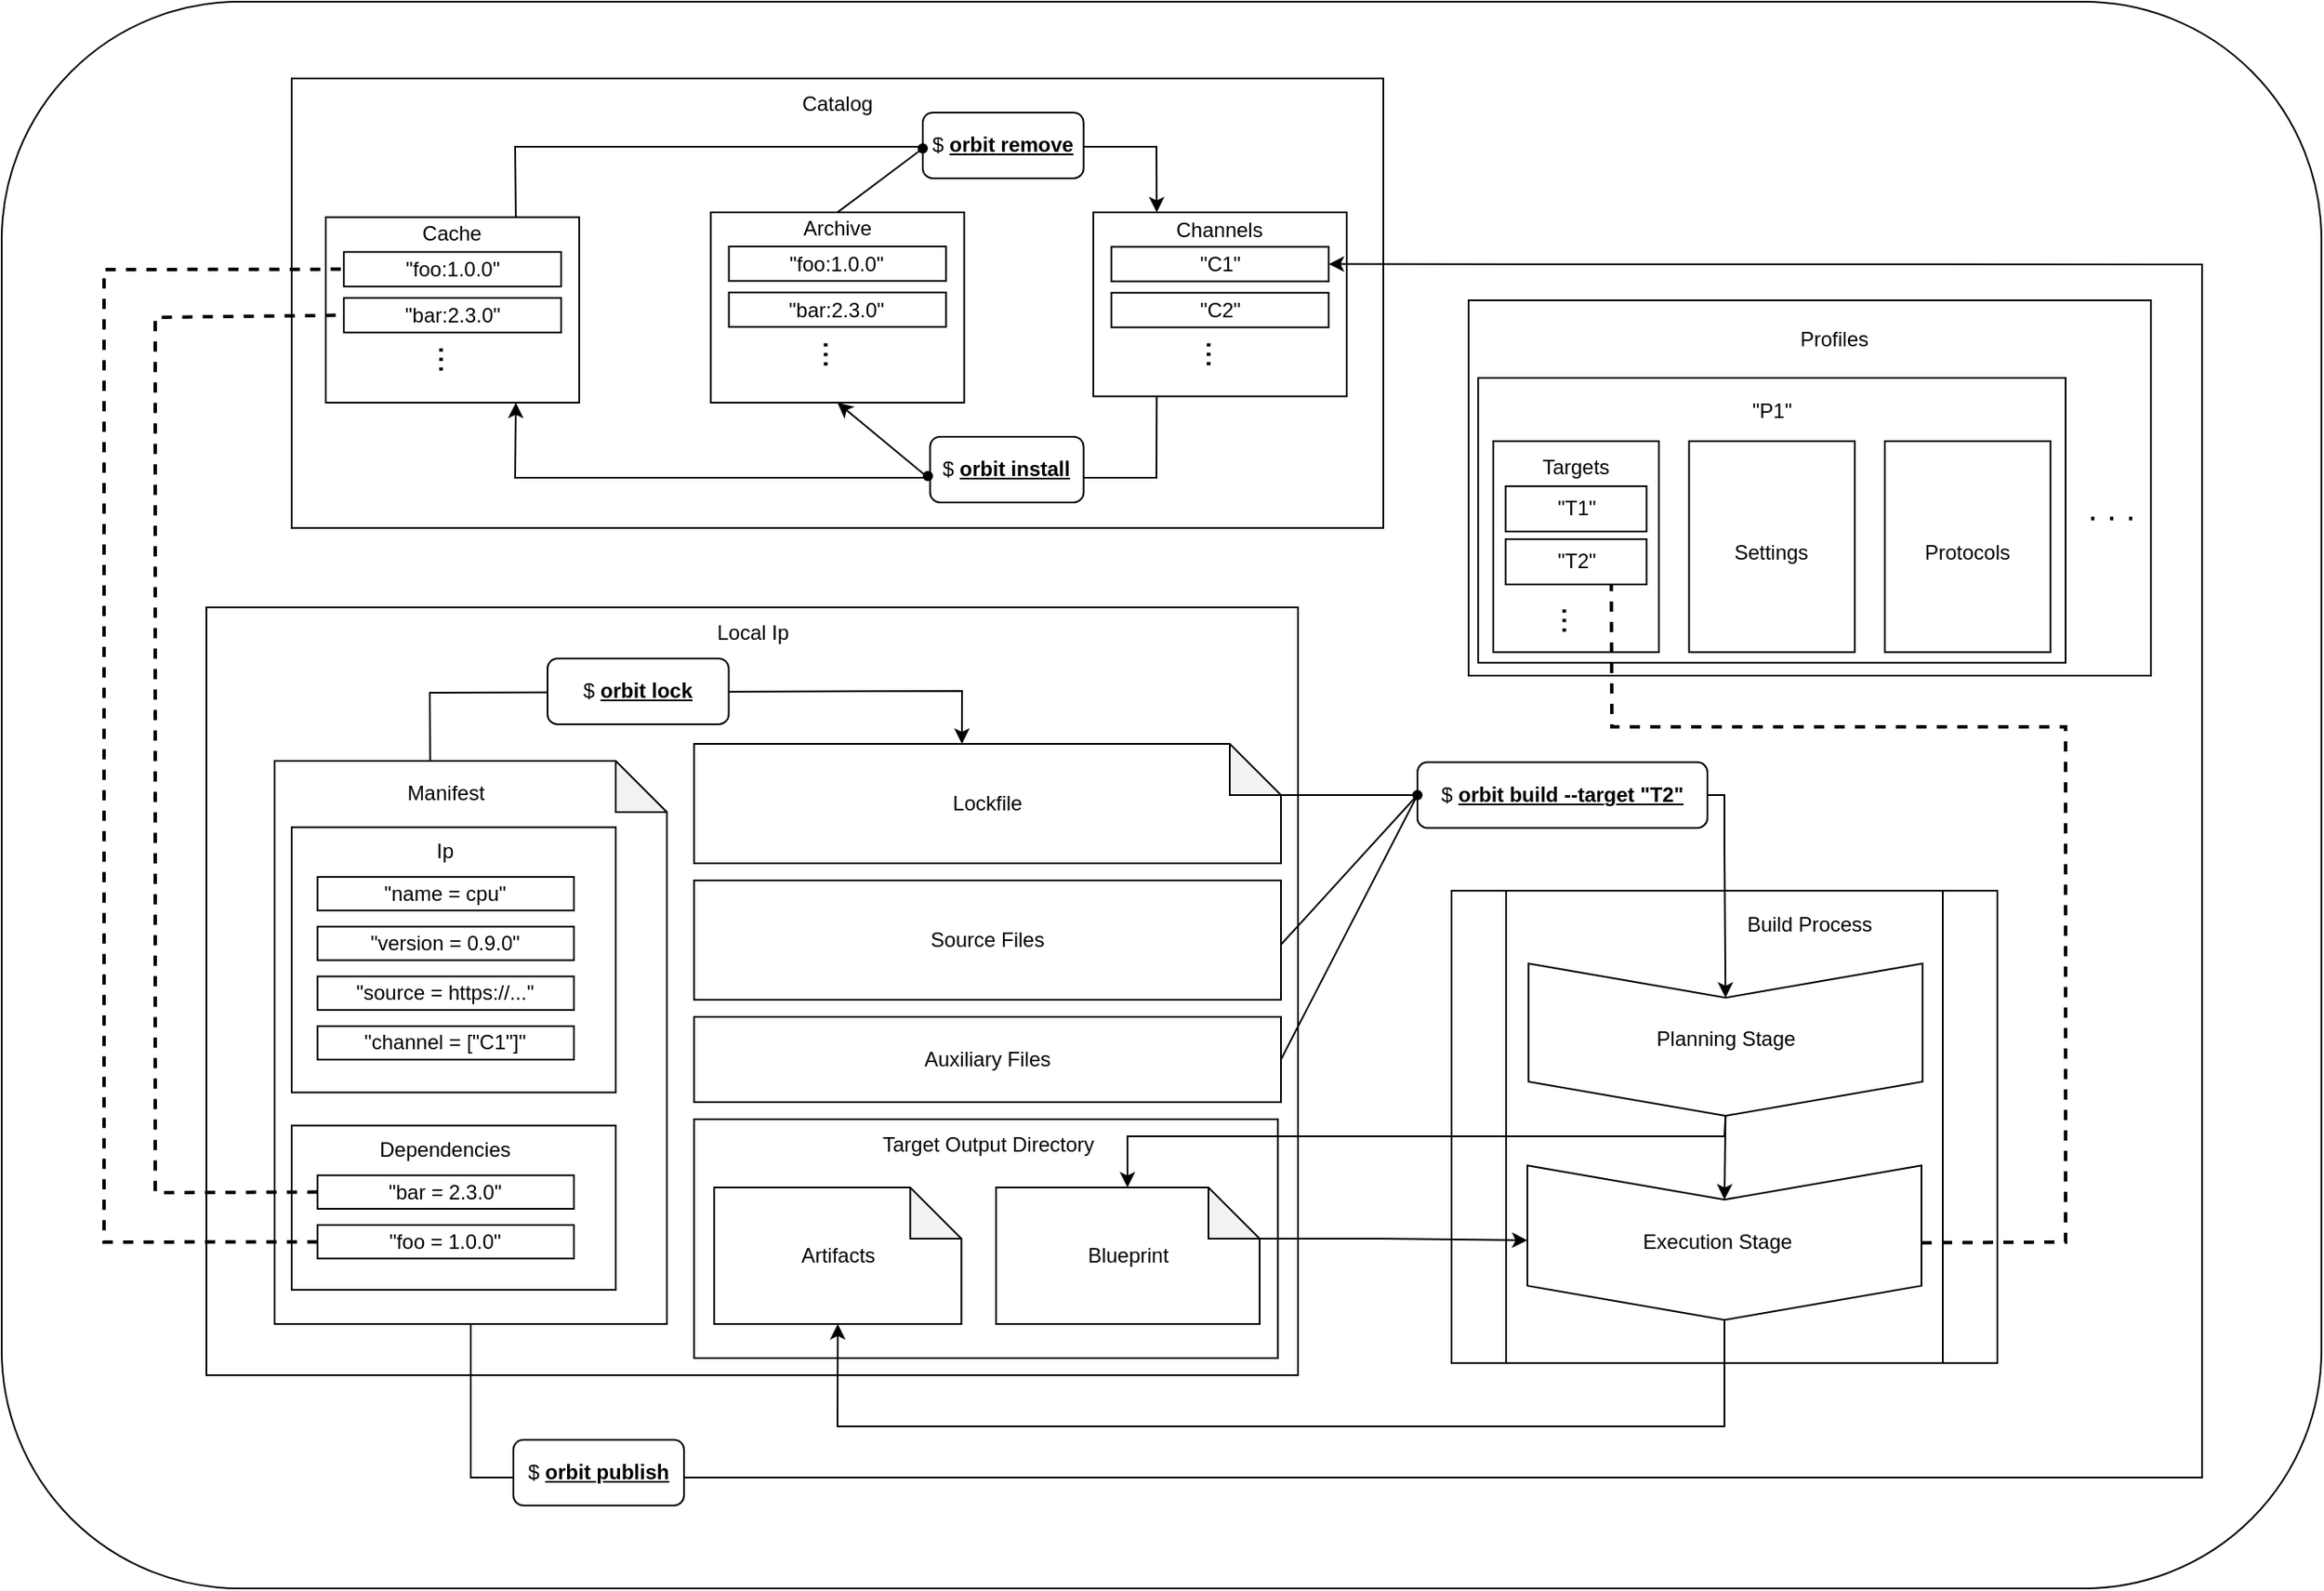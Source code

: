 <mxfile>
    <diagram id="r5-r_rpe-W_XDR8gnN_N" name="Page-1">
        <mxGraphModel dx="2281" dy="2100" grid="1" gridSize="10" guides="1" tooltips="1" connect="1" arrows="1" fold="1" page="1" pageScale="1" pageWidth="850" pageHeight="1100" math="0" shadow="0">
            <root>
                <mxCell id="0"/>
                <mxCell id="1" parent="0"/>
                <mxCell id="177" value="" style="rounded=1;whiteSpace=wrap;html=1;fontSize=12;" parent="1" vertex="1">
                    <mxGeometry x="-20" y="-125" width="1360" height="930" as="geometry"/>
                </mxCell>
                <mxCell id="104" value="" style="group" parent="1" vertex="1" connectable="0">
                    <mxGeometry x="20" y="280" width="720" height="400" as="geometry"/>
                </mxCell>
                <mxCell id="126" value="" style="group" parent="104" vertex="1" connectable="0">
                    <mxGeometry x="80" y="-60" width="640" height="460" as="geometry"/>
                </mxCell>
                <mxCell id="21" value="" style="rounded=0;whiteSpace=wrap;html=1;fontSize=20;" parent="126" vertex="1">
                    <mxGeometry y="10" width="640" height="450" as="geometry"/>
                </mxCell>
                <mxCell id="105" value="" style="group" parent="126" vertex="1" connectable="0">
                    <mxGeometry x="285.902" y="340" width="342.3" height="110" as="geometry"/>
                </mxCell>
                <mxCell id="51" value="" style="rounded=0;whiteSpace=wrap;html=1;fontSize=12;" parent="105" vertex="1">
                    <mxGeometry y="-30" width="342.3" height="140" as="geometry"/>
                </mxCell>
                <mxCell id="50" value="Artifacts" style="shape=note;whiteSpace=wrap;html=1;backgroundOutline=1;darkOpacity=0.05;fontSize=12;" parent="105" vertex="1">
                    <mxGeometry x="11.8" y="10" width="144.96" height="80" as="geometry"/>
                </mxCell>
                <mxCell id="52" value="Blueprint" style="shape=note;whiteSpace=wrap;html=1;backgroundOutline=1;darkOpacity=0.05;fontSize=12;" parent="105" vertex="1">
                    <mxGeometry x="177.05" y="10" width="154.55" height="80" as="geometry"/>
                </mxCell>
                <mxCell id="101" value="Source Files" style="rounded=0;whiteSpace=wrap;html=1;fontSize=12;" parent="126" vertex="1">
                    <mxGeometry x="285.9" y="170" width="344.1" height="70" as="geometry"/>
                </mxCell>
                <mxCell id="108" value="Lockfile" style="shape=note;whiteSpace=wrap;html=1;backgroundOutline=1;darkOpacity=0.05;fontSize=12;" parent="126" vertex="1">
                    <mxGeometry x="285.9" y="90" width="344.1" height="70" as="geometry"/>
                </mxCell>
                <mxCell id="102" value="Auxiliary Files" style="rounded=0;whiteSpace=wrap;html=1;fontSize=12;" parent="126" vertex="1">
                    <mxGeometry x="285.9" y="250" width="344.1" height="50" as="geometry"/>
                </mxCell>
                <mxCell id="116" value="" style="group" parent="126" vertex="1" connectable="0">
                    <mxGeometry x="40" y="100" width="230" height="340" as="geometry"/>
                </mxCell>
                <mxCell id="48" value="" style="shape=note;whiteSpace=wrap;html=1;backgroundOutline=1;darkOpacity=0.05;fontSize=12;" parent="116" vertex="1">
                    <mxGeometry width="230" height="330" as="geometry"/>
                </mxCell>
                <mxCell id="120" value="" style="rounded=0;whiteSpace=wrap;html=1;fontSize=12;" parent="116" vertex="1">
                    <mxGeometry x="10" y="213.71" width="190" height="96.29" as="geometry"/>
                </mxCell>
                <mxCell id="115" value="Manifest" style="text;html=1;strokeColor=none;fillColor=none;align=center;verticalAlign=middle;whiteSpace=wrap;rounded=0;fontSize=12;" parent="116" vertex="1">
                    <mxGeometry x="64.92" y="9.714" width="70.82" height="19.429" as="geometry"/>
                </mxCell>
                <mxCell id="114" value="&quot;foo = 1.0.0&quot;" style="rounded=0;whiteSpace=wrap;html=1;" parent="116" vertex="1">
                    <mxGeometry x="25.177" y="271.996" width="150.31" height="19.641" as="geometry"/>
                </mxCell>
                <mxCell id="113" value="&quot;bar = 2.3.0&quot;" style="rounded=0;whiteSpace=wrap;html=1;" parent="116" vertex="1">
                    <mxGeometry x="25.175" y="242.855" width="150.31" height="19.641" as="geometry"/>
                </mxCell>
                <mxCell id="121" value="" style="rounded=0;whiteSpace=wrap;html=1;fontSize=12;" parent="116" vertex="1">
                    <mxGeometry x="10" y="38.857" width="190" height="155.429" as="geometry"/>
                </mxCell>
                <mxCell id="122" value="Dependencies" style="text;html=1;strokeColor=none;fillColor=none;align=center;verticalAlign=middle;whiteSpace=wrap;rounded=0;fontSize=12;" parent="116" vertex="1">
                    <mxGeometry x="70.33" y="213.714" width="60" height="29.143" as="geometry"/>
                </mxCell>
                <mxCell id="123" value="Ip" style="text;html=1;strokeColor=none;fillColor=none;align=center;verticalAlign=middle;whiteSpace=wrap;rounded=0;fontSize=12;" parent="116" vertex="1">
                    <mxGeometry x="70.33" y="38.857" width="60" height="29.143" as="geometry"/>
                </mxCell>
                <mxCell id="124" value="&quot;name = cpu&quot;" style="rounded=0;whiteSpace=wrap;html=1;" parent="116" vertex="1">
                    <mxGeometry x="25.175" y="67.998" width="150.31" height="19.641" as="geometry"/>
                </mxCell>
                <mxCell id="125" value="&quot;version = 0.9.0&quot;" style="rounded=0;whiteSpace=wrap;html=1;" parent="116" vertex="1">
                    <mxGeometry x="25.175" y="97.141" width="150.31" height="19.641" as="geometry"/>
                </mxCell>
                <mxCell id="127" value="&quot;source = https://...&quot;" style="rounded=0;whiteSpace=wrap;html=1;" parent="116" vertex="1">
                    <mxGeometry x="25.175" y="126.284" width="150.31" height="19.641" as="geometry"/>
                </mxCell>
                <mxCell id="128" value="&quot;channel = [&quot;C1&quot;]&quot;" style="rounded=0;whiteSpace=wrap;html=1;" parent="116" vertex="1">
                    <mxGeometry x="25.175" y="155.427" width="150.31" height="19.641" as="geometry"/>
                </mxCell>
                <mxCell id="119" value="" style="endArrow=classic;html=1;rounded=0;fontSize=12;exitX=0;exitY=0;exitDx=91.23;exitDy=0;exitPerimeter=0;entryX=0;entryY=0;entryDx=157.05;entryDy=0;entryPerimeter=0;" parent="126" source="48" target="108" edge="1">
                    <mxGeometry width="50" height="50" relative="1" as="geometry">
                        <mxPoint x="340" y="70" as="sourcePoint"/>
                        <mxPoint x="390" y="20" as="targetPoint"/>
                        <Array as="points">
                            <mxPoint x="131" y="60"/>
                            <mxPoint x="443" y="59"/>
                        </Array>
                    </mxGeometry>
                </mxCell>
                <mxCell id="106" value="$ &lt;b&gt;&lt;u&gt;orbit lock&lt;/u&gt;&lt;/b&gt;" style="rounded=1;whiteSpace=wrap;html=1;fontSize=12;" parent="126" vertex="1">
                    <mxGeometry x="200.005" y="40" width="106.23" height="38.46" as="geometry"/>
                </mxCell>
                <mxCell id="103" value="Local Ip" style="text;html=1;strokeColor=none;fillColor=none;align=center;verticalAlign=middle;whiteSpace=wrap;rounded=0;fontSize=12;" parent="126" vertex="1">
                    <mxGeometry x="284.59" y="10" width="70.82" height="30" as="geometry"/>
                </mxCell>
                <mxCell id="20" value="" style="group" parent="1" vertex="1" connectable="0">
                    <mxGeometry x="190" y="-40" width="660" height="230" as="geometry"/>
                </mxCell>
                <mxCell id="2" value="" style="rounded=0;whiteSpace=wrap;html=1;" parent="20" vertex="1">
                    <mxGeometry x="-40" y="-40" width="640" height="263.43" as="geometry"/>
                </mxCell>
                <mxCell id="64" value="" style="group" parent="20" vertex="1" connectable="0">
                    <mxGeometry x="430" y="38.45" width="148.57" height="113.13" as="geometry"/>
                </mxCell>
                <mxCell id="6" value="" style="rounded=0;whiteSpace=wrap;html=1;" parent="64" vertex="1">
                    <mxGeometry width="148.57" height="107.83" as="geometry"/>
                </mxCell>
                <mxCell id="7" value="&quot;C1&quot;" style="rounded=0;whiteSpace=wrap;html=1;" parent="64" vertex="1">
                    <mxGeometry x="10.612" y="20.218" width="127.346" height="20.218" as="geometry"/>
                </mxCell>
                <mxCell id="8" value="&quot;C2&quot;" style="rounded=0;whiteSpace=wrap;html=1;" parent="64" vertex="1">
                    <mxGeometry x="10.612" y="47.176" width="127.346" height="20.218" as="geometry"/>
                </mxCell>
                <mxCell id="15" value="Channels" style="text;html=1;strokeColor=none;fillColor=none;align=center;verticalAlign=middle;whiteSpace=wrap;rounded=0;" parent="64" vertex="1">
                    <mxGeometry x="42.449" width="63.673" height="20.218" as="geometry"/>
                </mxCell>
                <mxCell id="19" value="&lt;font style=&quot;font-size: 20px;&quot;&gt;...&lt;/font&gt;" style="text;html=1;strokeColor=none;fillColor=none;align=center;verticalAlign=middle;whiteSpace=wrap;rounded=0;rotation=90;" parent="64" vertex="1">
                    <mxGeometry x="59.89" y="72.88" width="28.78" height="20.22" as="geometry"/>
                </mxCell>
                <mxCell id="71" value="" style="endArrow=classic;html=1;fontSize=12;exitX=0.25;exitY=1;exitDx=0;exitDy=0;entryX=0.75;entryY=1;entryDx=0;entryDy=0;rounded=0;" parent="20" target="3" edge="1" source="6">
                    <mxGeometry width="50" height="50" relative="1" as="geometry">
                        <mxPoint x="244.285" y="150.0" as="sourcePoint"/>
                        <mxPoint x="51.428" y="153.72" as="targetPoint"/>
                        <Array as="points">
                            <mxPoint x="467" y="194"/>
                            <mxPoint x="91" y="194"/>
                        </Array>
                    </mxGeometry>
                </mxCell>
                <mxCell id="72" value="$ &lt;b&gt;&lt;u&gt;orbit install&lt;/u&gt;&lt;/b&gt;" style="rounded=1;whiteSpace=wrap;html=1;fontSize=12;" parent="20" vertex="1">
                    <mxGeometry x="334.29" y="170" width="90" height="38.46" as="geometry"/>
                </mxCell>
                <mxCell id="70" value="" style="group" parent="20" vertex="1" connectable="0">
                    <mxGeometry x="-20" y="41.31" width="148.57" height="108.69" as="geometry"/>
                </mxCell>
                <mxCell id="3" value="" style="rounded=0;whiteSpace=wrap;html=1;" parent="70" vertex="1">
                    <mxGeometry width="148.57" height="108.69" as="geometry"/>
                </mxCell>
                <mxCell id="17" value="Cache" style="text;html=1;strokeColor=none;fillColor=none;align=center;verticalAlign=middle;whiteSpace=wrap;rounded=0;" parent="70" vertex="1">
                    <mxGeometry x="42.449" y="-1.776e-15" width="63.673" height="20.379" as="geometry"/>
                </mxCell>
                <mxCell id="97" value="&quot;foo:1.0.0&quot;" style="rounded=0;whiteSpace=wrap;html=1;" parent="70" vertex="1">
                    <mxGeometry x="10.612" y="20.378" width="127.346" height="20.218" as="geometry"/>
                </mxCell>
                <mxCell id="98" value="&quot;bar:2.3.0&quot;" style="rounded=0;whiteSpace=wrap;html=1;" parent="70" vertex="1">
                    <mxGeometry x="10.612" y="47.336" width="127.346" height="20.218" as="geometry"/>
                </mxCell>
                <mxCell id="99" value="&lt;font style=&quot;font-size: 20px;&quot;&gt;...&lt;/font&gt;" style="text;html=1;strokeColor=none;fillColor=none;align=center;verticalAlign=middle;whiteSpace=wrap;rounded=0;rotation=90;" parent="70" vertex="1">
                    <mxGeometry x="59.89" y="73.04" width="28.78" height="20.22" as="geometry"/>
                </mxCell>
                <mxCell id="69" value="" style="group" parent="20" vertex="1" connectable="0">
                    <mxGeometry x="205.71" y="38.45" width="148.57" height="111.55" as="geometry"/>
                </mxCell>
                <mxCell id="5" value="" style="rounded=0;whiteSpace=wrap;html=1;" parent="69" vertex="1">
                    <mxGeometry width="148.57" height="111.55" as="geometry"/>
                </mxCell>
                <mxCell id="16" value="Archive" style="text;html=1;strokeColor=none;fillColor=none;align=center;verticalAlign=middle;whiteSpace=wrap;rounded=0;" parent="69" vertex="1">
                    <mxGeometry x="49.28" y="-0.92" width="50" height="20.92" as="geometry"/>
                </mxCell>
                <mxCell id="94" value="&quot;foo:1.0.0&quot;" style="rounded=0;whiteSpace=wrap;html=1;" parent="69" vertex="1">
                    <mxGeometry x="10.612" y="19.998" width="127.346" height="20.218" as="geometry"/>
                </mxCell>
                <mxCell id="95" value="&quot;bar:2.3.0&quot;" style="rounded=0;whiteSpace=wrap;html=1;" parent="69" vertex="1">
                    <mxGeometry x="10.612" y="46.956" width="127.346" height="20.218" as="geometry"/>
                </mxCell>
                <mxCell id="96" value="&lt;font style=&quot;font-size: 20px;&quot;&gt;...&lt;/font&gt;" style="text;html=1;strokeColor=none;fillColor=none;align=center;verticalAlign=middle;whiteSpace=wrap;rounded=0;rotation=90;" parent="69" vertex="1">
                    <mxGeometry x="59.89" y="72.66" width="28.78" height="20.22" as="geometry"/>
                </mxCell>
                <mxCell id="175" value="" style="endArrow=classic;html=1;fontSize=12;rounded=0;entryX=0.25;entryY=0;entryDx=0;entryDy=0;exitX=0.75;exitY=0;exitDx=0;exitDy=0;" parent="20" source="3" target="6" edge="1">
                    <mxGeometry width="50" height="50" relative="1" as="geometry">
                        <mxPoint x="90" y="-103.582" as="sourcePoint"/>
                        <mxPoint x="82.428" y="-130" as="targetPoint"/>
                        <Array as="points">
                            <mxPoint x="91"/>
                            <mxPoint x="467"/>
                        </Array>
                    </mxGeometry>
                </mxCell>
                <mxCell id="18" value="Catalog" style="text;html=1;strokeColor=none;fillColor=none;align=center;verticalAlign=middle;whiteSpace=wrap;rounded=0;" parent="20" vertex="1">
                    <mxGeometry x="248.157" y="-40" width="63.673" height="30.98" as="geometry"/>
                </mxCell>
                <mxCell id="173" value="$ &lt;b&gt;&lt;u&gt;orbit remove&lt;/u&gt;&lt;/b&gt;" style="rounded=1;whiteSpace=wrap;html=1;fontSize=12;" parent="20" vertex="1">
                    <mxGeometry x="330" y="-20" width="94.29" height="38.46" as="geometry"/>
                </mxCell>
                <mxCell id="178" value="" style="endArrow=none;html=1;exitDx=0;exitDy=0;startArrow=none;" edge="1" parent="20" source="179">
                    <mxGeometry width="50" height="50" relative="1" as="geometry">
                        <mxPoint x="300" y="190" as="sourcePoint"/>
                        <mxPoint x="330" as="targetPoint"/>
                    </mxGeometry>
                </mxCell>
                <mxCell id="179" value="" style="shape=waypoint;sketch=0;size=6;pointerEvents=1;points=[];fillColor=none;resizable=0;rotatable=0;perimeter=centerPerimeter;snapToPoint=1;" vertex="1" parent="20">
                    <mxGeometry x="320" y="-9.02" width="20" height="20" as="geometry"/>
                </mxCell>
                <mxCell id="180" value="" style="endArrow=none;html=1;exitX=0.5;exitY=0;exitDx=0;exitDy=0;" edge="1" parent="20" source="5" target="179">
                    <mxGeometry width="50" height="50" relative="1" as="geometry">
                        <mxPoint x="432.853" y="-1.55" as="sourcePoint"/>
                        <mxPoint x="520" y="-40" as="targetPoint"/>
                    </mxGeometry>
                </mxCell>
                <mxCell id="182" value="" style="endArrow=classic;html=1;exitX=0.645;exitY=1.008;exitDx=0;exitDy=0;entryX=0.5;entryY=1;entryDx=0;entryDy=0;exitPerimeter=0;strokeColor=default;startArrow=none;startFill=0;endFill=1;" edge="1" parent="20" source="71" target="5">
                    <mxGeometry width="50" height="50" relative="1" as="geometry">
                        <mxPoint x="252.853" y="48.45" as="sourcePoint"/>
                        <mxPoint x="340" y="10.98" as="targetPoint"/>
                    </mxGeometry>
                </mxCell>
                <mxCell id="43" value="" style="group" parent="1" vertex="1" connectable="0">
                    <mxGeometry x="840" y="50" width="400" height="220" as="geometry"/>
                </mxCell>
                <mxCell id="24" value="" style="rounded=0;whiteSpace=wrap;html=1;fontSize=20;" parent="43" vertex="1">
                    <mxGeometry width="400.0" height="220.0" as="geometry"/>
                </mxCell>
                <mxCell id="32" value="" style="group" parent="43" vertex="1" connectable="0">
                    <mxGeometry x="5.63" y="45.52" width="344.37" height="166.9" as="geometry"/>
                </mxCell>
                <mxCell id="25" value="" style="rounded=0;whiteSpace=wrap;html=1;fontSize=20;" parent="32" vertex="1">
                    <mxGeometry width="344.37" height="166.9" as="geometry"/>
                </mxCell>
                <mxCell id="26" value="" style="rounded=0;whiteSpace=wrap;html=1;fontSize=20;" parent="32" vertex="1">
                    <mxGeometry x="8.83" y="37.089" width="97.13" height="123.63" as="geometry"/>
                </mxCell>
                <mxCell id="29" value="&lt;font style=&quot;font-size: 12px;&quot;&gt;Settings&lt;/font&gt;" style="rounded=0;whiteSpace=wrap;html=1;fontSize=20;" parent="32" vertex="1">
                    <mxGeometry x="123.62" y="37.089" width="97.13" height="123.63" as="geometry"/>
                </mxCell>
                <mxCell id="30" value="&lt;font style=&quot;font-size: 12px;&quot;&gt;Protocols&lt;/font&gt;" style="rounded=0;whiteSpace=wrap;html=1;fontSize=20;" parent="32" vertex="1">
                    <mxGeometry x="238.41" y="37.089" width="97.13" height="123.63" as="geometry"/>
                </mxCell>
                <mxCell id="31" value="&lt;font style=&quot;font-size: 12px;&quot;&gt;&quot;P1&quot;&lt;/font&gt;" style="text;html=1;strokeColor=none;fillColor=none;align=center;verticalAlign=middle;whiteSpace=wrap;rounded=0;fontSize=20;" parent="32" vertex="1">
                    <mxGeometry x="59.374" y="6.183" width="225.622" height="18.541" as="geometry"/>
                </mxCell>
                <mxCell id="77" value="Targets" style="text;html=1;strokeColor=none;fillColor=none;align=center;verticalAlign=middle;whiteSpace=wrap;rounded=0;fontSize=12;" parent="32" vertex="1">
                    <mxGeometry x="27.4" y="37.09" width="60" height="30" as="geometry"/>
                </mxCell>
                <mxCell id="78" value="&quot;T1&quot;" style="rounded=0;whiteSpace=wrap;html=1;fontSize=12;" parent="32" vertex="1">
                    <mxGeometry x="16.09" y="63.45" width="82.6" height="26.55" as="geometry"/>
                </mxCell>
                <mxCell id="91" value="&quot;T2&quot;" style="rounded=0;whiteSpace=wrap;html=1;fontSize=12;" parent="32" vertex="1">
                    <mxGeometry x="16.1" y="94.48" width="82.6" height="26.55" as="geometry"/>
                </mxCell>
                <mxCell id="92" value="&lt;font style=&quot;font-size: 20px;&quot;&gt;...&lt;/font&gt;" style="text;html=1;strokeColor=none;fillColor=none;align=center;verticalAlign=middle;whiteSpace=wrap;rounded=0;rotation=90;" parent="32" vertex="1">
                    <mxGeometry x="42.91" y="131.57" width="28.96" height="20.22" as="geometry"/>
                </mxCell>
                <mxCell id="40" value="&lt;font style=&quot;font-size: 20px;&quot;&gt;. . .&lt;/font&gt;" style="text;html=1;strokeColor=none;fillColor=none;align=center;verticalAlign=middle;whiteSpace=wrap;rounded=0;rotation=0;" parent="43" vertex="1">
                    <mxGeometry x="359.997" y="110.003" width="33.803" height="22.759" as="geometry"/>
                </mxCell>
                <mxCell id="41" value="&lt;font style=&quot;font-size: 12px;&quot;&gt;Profiles&lt;/font&gt;" style="text;html=1;strokeColor=none;fillColor=none;align=center;verticalAlign=middle;whiteSpace=wrap;rounded=0;fontSize=20;" parent="43" vertex="1">
                    <mxGeometry x="157.746" y="7.586" width="112.676" height="22.759" as="geometry"/>
                </mxCell>
                <mxCell id="118" value="" style="endArrow=none;dashed=1;html=1;strokeWidth=2;rounded=0;fontSize=12;exitX=0;exitY=0.5;exitDx=0;exitDy=0;entryX=0;entryY=0.5;entryDx=0;entryDy=0;" parent="1" source="114" target="97" edge="1">
                    <mxGeometry width="50" height="50" relative="1" as="geometry">
                        <mxPoint x="166.322" y="400.107" as="sourcePoint"/>
                        <mxPoint x="280.612" y="31.797" as="targetPoint"/>
                        <Array as="points">
                            <mxPoint x="40" y="602"/>
                            <mxPoint x="40" y="32"/>
                        </Array>
                    </mxGeometry>
                </mxCell>
                <mxCell id="144" value="" style="endArrow=classic;html=1;rounded=0;fontSize=12;entryX=1;entryY=0.5;entryDx=0;entryDy=0;exitX=0.5;exitY=1;exitDx=0;exitDy=0;exitPerimeter=0;" parent="1" source="48" target="7" edge="1">
                    <mxGeometry width="50" height="50" relative="1" as="geometry">
                        <mxPoint x="1130" y="290" as="sourcePoint"/>
                        <mxPoint x="750.227" y="330" as="targetPoint"/>
                        <Array as="points">
                            <mxPoint x="255" y="740"/>
                            <mxPoint x="1270" y="740"/>
                            <mxPoint x="1270" y="29"/>
                        </Array>
                    </mxGeometry>
                </mxCell>
                <mxCell id="143" value="$ &lt;b&gt;&lt;u&gt;orbit publish&lt;/u&gt;&lt;/b&gt;" style="rounded=1;whiteSpace=wrap;html=1;fontSize=12;" parent="1" vertex="1">
                    <mxGeometry x="280" y="717.87" width="100" height="38.46" as="geometry"/>
                </mxCell>
                <mxCell id="157" value="" style="endArrow=none;html=1;rounded=0;fontSize=12;exitDx=0;exitDy=0;endFill=0;startArrow=none;" parent="1" source="167" edge="1">
                    <mxGeometry width="50" height="50" relative="1" as="geometry">
                        <mxPoint x="1000" y="280" as="sourcePoint"/>
                        <mxPoint x="810" y="340" as="targetPoint"/>
                        <Array as="points"/>
                    </mxGeometry>
                </mxCell>
                <mxCell id="44" value="" style="shape=process;whiteSpace=wrap;html=1;backgroundOutline=1;fontSize=12;" parent="1" vertex="1">
                    <mxGeometry x="830" y="396.08" width="320" height="276.818" as="geometry"/>
                </mxCell>
                <mxCell id="47" value="Build Process" style="text;html=1;strokeColor=none;fillColor=none;align=center;verticalAlign=middle;whiteSpace=wrap;rounded=0;fontSize=12;" parent="1" vertex="1">
                    <mxGeometry x="990" y="396.08" width="100" height="39.55" as="geometry"/>
                </mxCell>
                <mxCell id="139" value="" style="group" parent="1" vertex="1" connectable="0">
                    <mxGeometry x="870" y="427.617" width="240" height="183.3" as="geometry"/>
                </mxCell>
                <mxCell id="148" value="" style="group" parent="139" vertex="1" connectable="0">
                    <mxGeometry x="5.12" y="11.14" width="231.02" height="170.25" as="geometry"/>
                </mxCell>
                <mxCell id="131" value="" style="shape=step;perimeter=stepPerimeter;whiteSpace=wrap;html=1;fixedSize=1;rounded=0;fontSize=12;rotation=90;" parent="148" vertex="1">
                    <mxGeometry x="70.9" y="-70.9" width="89.23" height="231.02" as="geometry"/>
                </mxCell>
                <mxCell id="132" value="Planning Stage" style="text;html=1;strokeColor=none;fillColor=none;align=center;verticalAlign=middle;whiteSpace=wrap;rounded=0;fontSize=12;" parent="148" vertex="1">
                    <mxGeometry x="50.51" y="24.835" width="130" height="39.545" as="geometry"/>
                </mxCell>
                <mxCell id="159" value="" style="endArrow=classic;html=1;rounded=0;fontSize=12;entryX=0.5;entryY=1;entryDx=0;entryDy=0;entryPerimeter=0;exitX=1;exitY=0.5;exitDx=0;exitDy=0;" parent="1" source="150" target="50" edge="1">
                    <mxGeometry width="50" height="50" relative="1" as="geometry">
                        <mxPoint x="1020" y="690" as="sourcePoint"/>
                        <mxPoint x="450" y="692" as="targetPoint"/>
                        <Array as="points">
                            <mxPoint x="990" y="692"/>
                            <mxPoint x="990" y="710"/>
                            <mxPoint x="940" y="710"/>
                            <mxPoint x="790" y="710"/>
                            <mxPoint x="470" y="710"/>
                        </Array>
                    </mxGeometry>
                </mxCell>
                <mxCell id="162" value="" style="endArrow=classic;html=1;rounded=0;fontSize=12;exitX=1;exitY=0.5;exitDx=0;exitDy=0;entryX=0;entryY=0.5;entryDx=0;entryDy=0;" parent="1" source="131" target="150" edge="1">
                    <mxGeometry width="50" height="50" relative="1" as="geometry">
                        <mxPoint x="995.505" y="672.902" as="sourcePoint"/>
                        <mxPoint x="990" y="580" as="targetPoint"/>
                        <Array as="points"/>
                    </mxGeometry>
                </mxCell>
                <mxCell id="150" value="" style="shape=step;perimeter=stepPerimeter;whiteSpace=wrap;html=1;fixedSize=1;rounded=0;fontSize=12;rotation=90;" parent="1" vertex="1">
                    <mxGeometry x="944.74" y="486.847" width="90.51" height="231.02" as="geometry"/>
                </mxCell>
                <mxCell id="142" value="" style="endArrow=classic;html=1;rounded=0;fontSize=12;entryX=0.5;entryY=0;entryDx=0;entryDy=0;entryPerimeter=0;exitX=1;exitY=0.5;exitDx=0;exitDy=0;" parent="1" source="131" target="52" edge="1">
                    <mxGeometry width="50" height="50" relative="1" as="geometry">
                        <mxPoint x="1000" y="640" as="sourcePoint"/>
                        <mxPoint x="1071.95" y="741" as="targetPoint"/>
                        <Array as="points">
                            <mxPoint x="990" y="540"/>
                            <mxPoint x="790" y="540"/>
                            <mxPoint x="640" y="540"/>
                            <mxPoint x="640" y="570"/>
                        </Array>
                    </mxGeometry>
                </mxCell>
                <mxCell id="155" value="" style="endArrow=classic;html=1;rounded=0;fontSize=12;entryX=0;entryY=0.5;entryDx=0;entryDy=0;exitDx=344.1;exitDy=30;exitPerimeter=0;startArrow=none;" parent="1" source="167" target="131" edge="1">
                    <mxGeometry width="50" height="50" relative="1" as="geometry">
                        <mxPoint x="1150" y="269.597" as="sourcePoint"/>
                        <mxPoint x="799.597" y="378.46" as="targetPoint"/>
                        <Array as="points">
                            <mxPoint x="990" y="340"/>
                            <mxPoint x="990" y="370"/>
                        </Array>
                    </mxGeometry>
                </mxCell>
                <mxCell id="151" value="Execution Stage" style="text;html=1;strokeColor=none;fillColor=none;align=center;verticalAlign=middle;whiteSpace=wrap;rounded=0;fontSize=12;" parent="1" vertex="1">
                    <mxGeometry x="920.51" y="582.583" width="130" height="39.545" as="geometry"/>
                </mxCell>
                <mxCell id="53" value="Target Output Directory" style="text;html=1;strokeColor=none;fillColor=none;align=center;verticalAlign=middle;whiteSpace=wrap;rounded=0;fontSize=12;" parent="1" vertex="1">
                    <mxGeometry x="397.708" y="530" width="320.902" height="30" as="geometry"/>
                </mxCell>
                <mxCell id="164" value="" style="endArrow=classic;html=1;rounded=0;fontSize=12;exitX=0;exitY=0;exitDx=154.55;exitDy=30;exitPerimeter=0;" parent="1" source="52" target="150" edge="1">
                    <mxGeometry width="50" height="50" relative="1" as="geometry">
                        <mxPoint x="1000.635" y="537.982" as="sourcePoint"/>
                        <mxPoint x="870" y="600" as="targetPoint"/>
                        <Array as="points">
                            <mxPoint x="750" y="600"/>
                            <mxPoint x="790" y="600"/>
                        </Array>
                    </mxGeometry>
                </mxCell>
                <mxCell id="165" value="" style="endArrow=none;html=1;rounded=0;fontSize=12;exitX=1;exitY=0.5;exitDx=0;exitDy=0;endFill=0;" parent="1" source="102" target="167" edge="1">
                    <mxGeometry width="50" height="50" relative="1" as="geometry">
                        <mxPoint x="1012.38" y="206.55" as="sourcePoint"/>
                        <mxPoint x="809.926" y="341.49" as="targetPoint"/>
                        <Array as="points"/>
                    </mxGeometry>
                </mxCell>
                <mxCell id="168" value="" style="endArrow=none;html=1;rounded=0;fontSize=12;exitX=1;exitY=0.5;exitDx=0;exitDy=0;endFill=0;entryDx=0;entryDy=0;entryPerimeter=0;" parent="1" target="167" edge="1">
                    <mxGeometry width="50" height="50" relative="1" as="geometry">
                        <mxPoint x="730" y="427.62" as="sourcePoint"/>
                        <mxPoint x="816.912" y="337.629" as="targetPoint"/>
                        <Array as="points"/>
                    </mxGeometry>
                </mxCell>
                <mxCell id="170" value="" style="endArrow=none;html=1;rounded=0;fontSize=12;entryDx=0;entryDy=0;exitX=0;exitY=0;exitDx=344.1;exitDy=30;exitPerimeter=0;" parent="1" source="108" target="167" edge="1">
                    <mxGeometry width="50" height="50" relative="1" as="geometry">
                        <mxPoint x="730" y="340" as="sourcePoint"/>
                        <mxPoint x="990.635" y="458.752" as="targetPoint"/>
                        <Array as="points"/>
                    </mxGeometry>
                </mxCell>
                <mxCell id="100" value="$ &lt;b&gt;&lt;u&gt;orbit build --target &quot;T2&quot;&lt;/u&gt;&lt;/b&gt;" style="rounded=1;whiteSpace=wrap;html=1;fontSize=12;" parent="1" vertex="1">
                    <mxGeometry x="810" y="320.77" width="170" height="38.46" as="geometry"/>
                </mxCell>
                <mxCell id="167" value="" style="shape=waypoint;sketch=0;size=6;pointerEvents=1;points=[];fillColor=none;resizable=0;rotatable=0;perimeter=centerPerimeter;snapToPoint=1;" parent="1" vertex="1">
                    <mxGeometry x="800" y="330" width="20" height="20" as="geometry"/>
                </mxCell>
                <mxCell id="171" value="" style="endArrow=none;dashed=1;html=1;strokeWidth=2;rounded=0;fontSize=12;exitX=0.5;exitY=0;exitDx=0;exitDy=0;entryX=0.75;entryY=1;entryDx=0;entryDy=0;" parent="1" source="150" target="91" edge="1">
                    <mxGeometry width="50" height="50" relative="1" as="geometry">
                        <mxPoint x="1355.175" y="631.357" as="sourcePoint"/>
                        <mxPoint x="1460.612" y="100.005" as="targetPoint"/>
                        <Array as="points">
                            <mxPoint x="1190" y="602"/>
                            <mxPoint x="1190" y="500"/>
                            <mxPoint x="1190" y="300"/>
                            <mxPoint x="924" y="300"/>
                        </Array>
                    </mxGeometry>
                </mxCell>
                <mxCell id="117" value="" style="endArrow=none;dashed=1;html=1;strokeWidth=2;rounded=0;fontSize=12;exitX=0;exitY=0.5;exitDx=0;exitDy=0;entryX=0;entryY=0.5;entryDx=0;entryDy=0;" parent="1" source="113" target="98" edge="1">
                    <mxGeometry width="50" height="50" relative="1" as="geometry">
                        <mxPoint x="440" y="220" as="sourcePoint"/>
                        <mxPoint x="200" y="40" as="targetPoint"/>
                        <Array as="points">
                            <mxPoint x="70" y="573"/>
                            <mxPoint x="70" y="60"/>
                        </Array>
                    </mxGeometry>
                </mxCell>
                <mxCell id="183" value="" style="shape=waypoint;sketch=0;size=6;pointerEvents=1;points=[];fillColor=none;resizable=0;rotatable=0;perimeter=centerPerimeter;snapToPoint=1;" vertex="1" parent="1">
                    <mxGeometry x="513" y="143.0" width="20" height="20" as="geometry"/>
                </mxCell>
            </root>
        </mxGraphModel>
    </diagram>
</mxfile>